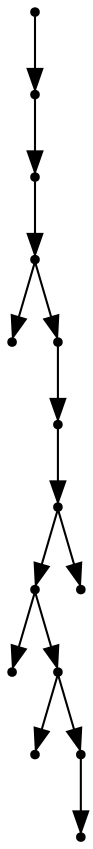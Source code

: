 digraph {
  14 [shape=point];
  13 [shape=point];
  12 [shape=point];
  11 [shape=point];
  0 [shape=point];
  10 [shape=point];
  9 [shape=point];
  8 [shape=point];
  6 [shape=point];
  1 [shape=point];
  5 [shape=point];
  2 [shape=point];
  4 [shape=point];
  3 [shape=point];
  7 [shape=point];
14 -> 13;
13 -> 12;
12 -> 11;
11 -> 0;
11 -> 10;
10 -> 9;
9 -> 8;
8 -> 6;
6 -> 1;
6 -> 5;
5 -> 2;
5 -> 4;
4 -> 3;
8 -> 7;
}
